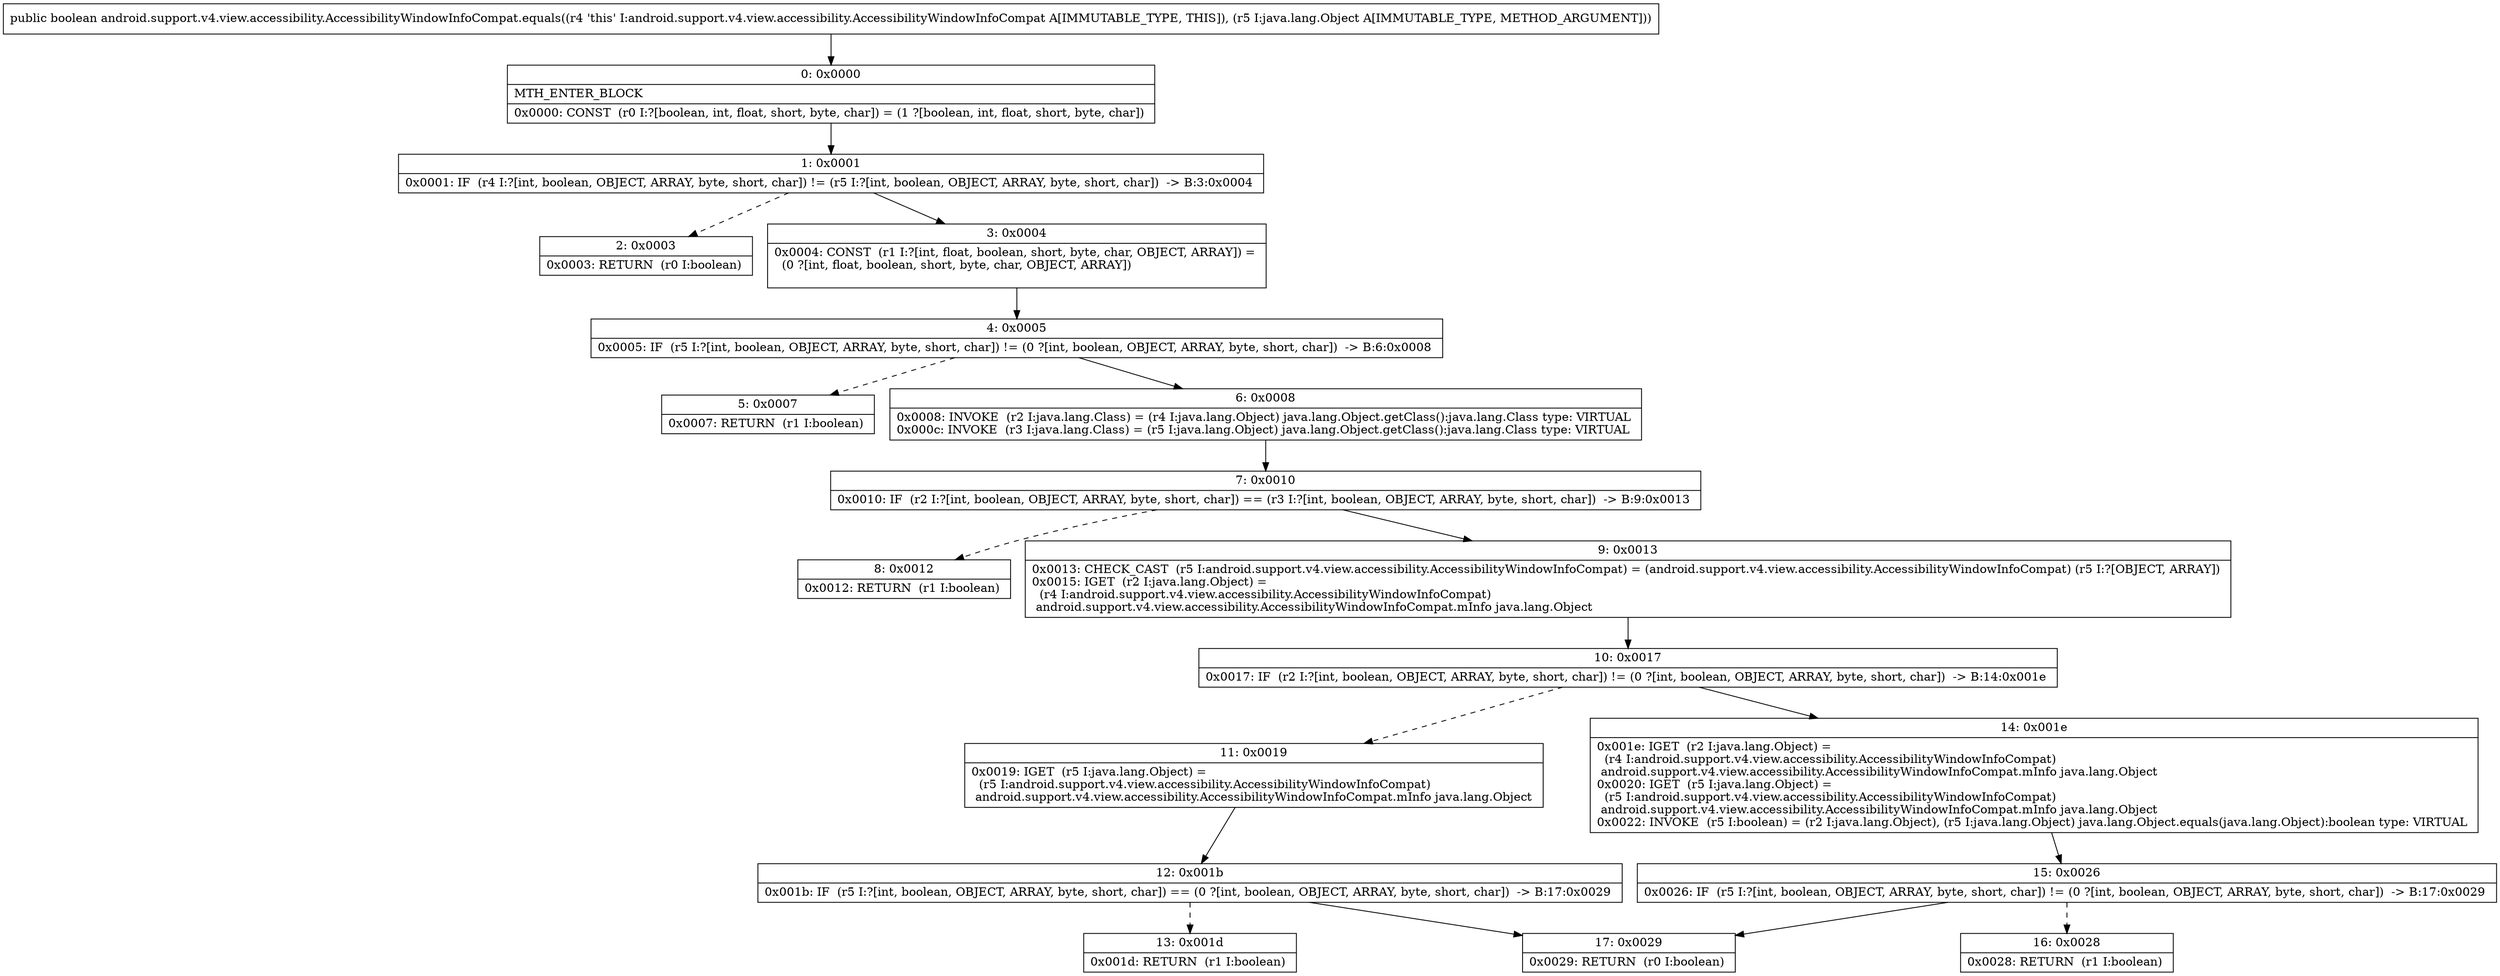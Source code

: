 digraph "CFG forandroid.support.v4.view.accessibility.AccessibilityWindowInfoCompat.equals(Ljava\/lang\/Object;)Z" {
Node_0 [shape=record,label="{0\:\ 0x0000|MTH_ENTER_BLOCK\l|0x0000: CONST  (r0 I:?[boolean, int, float, short, byte, char]) = (1 ?[boolean, int, float, short, byte, char]) \l}"];
Node_1 [shape=record,label="{1\:\ 0x0001|0x0001: IF  (r4 I:?[int, boolean, OBJECT, ARRAY, byte, short, char]) != (r5 I:?[int, boolean, OBJECT, ARRAY, byte, short, char])  \-\> B:3:0x0004 \l}"];
Node_2 [shape=record,label="{2\:\ 0x0003|0x0003: RETURN  (r0 I:boolean) \l}"];
Node_3 [shape=record,label="{3\:\ 0x0004|0x0004: CONST  (r1 I:?[int, float, boolean, short, byte, char, OBJECT, ARRAY]) = \l  (0 ?[int, float, boolean, short, byte, char, OBJECT, ARRAY])\l \l}"];
Node_4 [shape=record,label="{4\:\ 0x0005|0x0005: IF  (r5 I:?[int, boolean, OBJECT, ARRAY, byte, short, char]) != (0 ?[int, boolean, OBJECT, ARRAY, byte, short, char])  \-\> B:6:0x0008 \l}"];
Node_5 [shape=record,label="{5\:\ 0x0007|0x0007: RETURN  (r1 I:boolean) \l}"];
Node_6 [shape=record,label="{6\:\ 0x0008|0x0008: INVOKE  (r2 I:java.lang.Class) = (r4 I:java.lang.Object) java.lang.Object.getClass():java.lang.Class type: VIRTUAL \l0x000c: INVOKE  (r3 I:java.lang.Class) = (r5 I:java.lang.Object) java.lang.Object.getClass():java.lang.Class type: VIRTUAL \l}"];
Node_7 [shape=record,label="{7\:\ 0x0010|0x0010: IF  (r2 I:?[int, boolean, OBJECT, ARRAY, byte, short, char]) == (r3 I:?[int, boolean, OBJECT, ARRAY, byte, short, char])  \-\> B:9:0x0013 \l}"];
Node_8 [shape=record,label="{8\:\ 0x0012|0x0012: RETURN  (r1 I:boolean) \l}"];
Node_9 [shape=record,label="{9\:\ 0x0013|0x0013: CHECK_CAST  (r5 I:android.support.v4.view.accessibility.AccessibilityWindowInfoCompat) = (android.support.v4.view.accessibility.AccessibilityWindowInfoCompat) (r5 I:?[OBJECT, ARRAY]) \l0x0015: IGET  (r2 I:java.lang.Object) = \l  (r4 I:android.support.v4.view.accessibility.AccessibilityWindowInfoCompat)\l android.support.v4.view.accessibility.AccessibilityWindowInfoCompat.mInfo java.lang.Object \l}"];
Node_10 [shape=record,label="{10\:\ 0x0017|0x0017: IF  (r2 I:?[int, boolean, OBJECT, ARRAY, byte, short, char]) != (0 ?[int, boolean, OBJECT, ARRAY, byte, short, char])  \-\> B:14:0x001e \l}"];
Node_11 [shape=record,label="{11\:\ 0x0019|0x0019: IGET  (r5 I:java.lang.Object) = \l  (r5 I:android.support.v4.view.accessibility.AccessibilityWindowInfoCompat)\l android.support.v4.view.accessibility.AccessibilityWindowInfoCompat.mInfo java.lang.Object \l}"];
Node_12 [shape=record,label="{12\:\ 0x001b|0x001b: IF  (r5 I:?[int, boolean, OBJECT, ARRAY, byte, short, char]) == (0 ?[int, boolean, OBJECT, ARRAY, byte, short, char])  \-\> B:17:0x0029 \l}"];
Node_13 [shape=record,label="{13\:\ 0x001d|0x001d: RETURN  (r1 I:boolean) \l}"];
Node_14 [shape=record,label="{14\:\ 0x001e|0x001e: IGET  (r2 I:java.lang.Object) = \l  (r4 I:android.support.v4.view.accessibility.AccessibilityWindowInfoCompat)\l android.support.v4.view.accessibility.AccessibilityWindowInfoCompat.mInfo java.lang.Object \l0x0020: IGET  (r5 I:java.lang.Object) = \l  (r5 I:android.support.v4.view.accessibility.AccessibilityWindowInfoCompat)\l android.support.v4.view.accessibility.AccessibilityWindowInfoCompat.mInfo java.lang.Object \l0x0022: INVOKE  (r5 I:boolean) = (r2 I:java.lang.Object), (r5 I:java.lang.Object) java.lang.Object.equals(java.lang.Object):boolean type: VIRTUAL \l}"];
Node_15 [shape=record,label="{15\:\ 0x0026|0x0026: IF  (r5 I:?[int, boolean, OBJECT, ARRAY, byte, short, char]) != (0 ?[int, boolean, OBJECT, ARRAY, byte, short, char])  \-\> B:17:0x0029 \l}"];
Node_16 [shape=record,label="{16\:\ 0x0028|0x0028: RETURN  (r1 I:boolean) \l}"];
Node_17 [shape=record,label="{17\:\ 0x0029|0x0029: RETURN  (r0 I:boolean) \l}"];
MethodNode[shape=record,label="{public boolean android.support.v4.view.accessibility.AccessibilityWindowInfoCompat.equals((r4 'this' I:android.support.v4.view.accessibility.AccessibilityWindowInfoCompat A[IMMUTABLE_TYPE, THIS]), (r5 I:java.lang.Object A[IMMUTABLE_TYPE, METHOD_ARGUMENT])) }"];
MethodNode -> Node_0;
Node_0 -> Node_1;
Node_1 -> Node_2[style=dashed];
Node_1 -> Node_3;
Node_3 -> Node_4;
Node_4 -> Node_5[style=dashed];
Node_4 -> Node_6;
Node_6 -> Node_7;
Node_7 -> Node_8[style=dashed];
Node_7 -> Node_9;
Node_9 -> Node_10;
Node_10 -> Node_11[style=dashed];
Node_10 -> Node_14;
Node_11 -> Node_12;
Node_12 -> Node_13[style=dashed];
Node_12 -> Node_17;
Node_14 -> Node_15;
Node_15 -> Node_16[style=dashed];
Node_15 -> Node_17;
}

